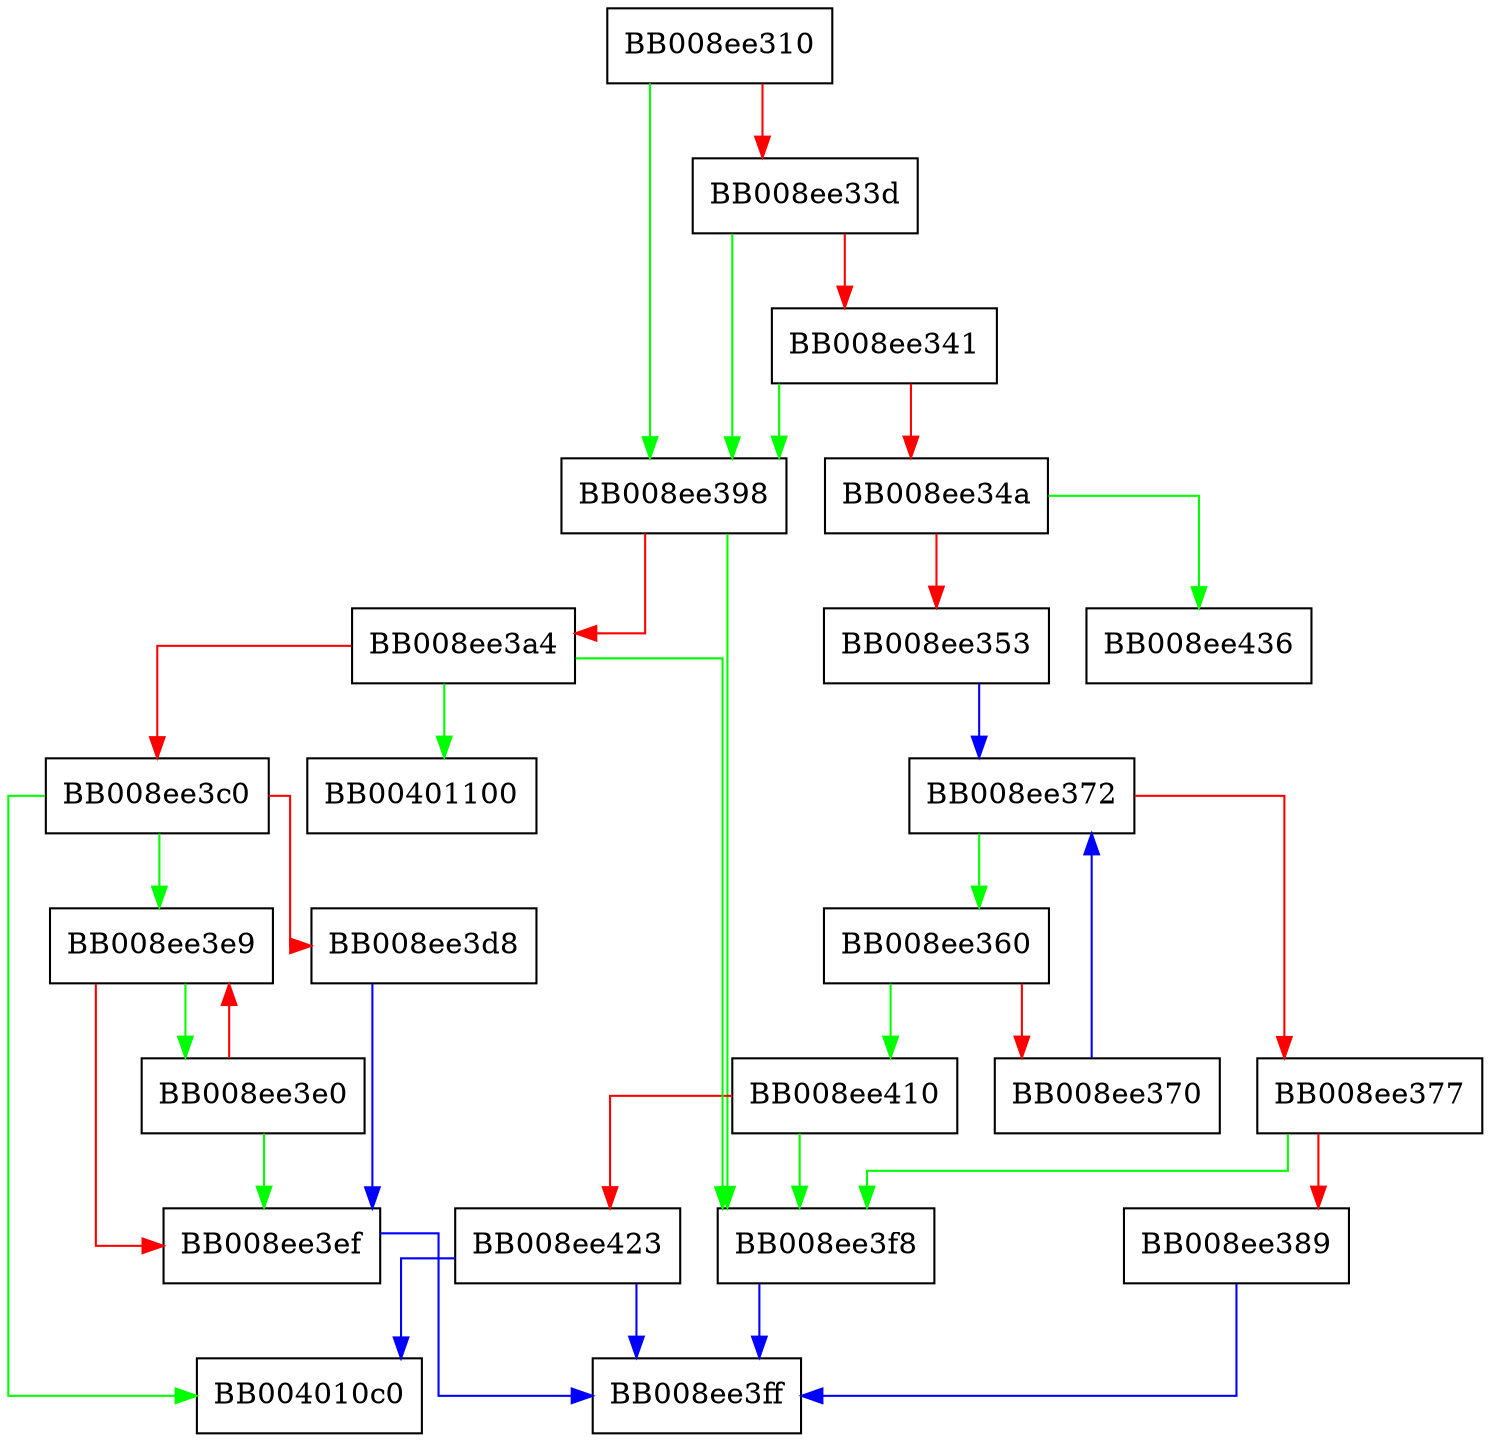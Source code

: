 digraph _dl_get_origin {
  node [shape="box"];
  graph [splines=ortho];
  BB008ee310 -> BB008ee398 [color="green"];
  BB008ee310 -> BB008ee33d [color="red"];
  BB008ee33d -> BB008ee398 [color="green"];
  BB008ee33d -> BB008ee341 [color="red"];
  BB008ee341 -> BB008ee398 [color="green"];
  BB008ee341 -> BB008ee34a [color="red"];
  BB008ee34a -> BB008ee436 [color="green"];
  BB008ee34a -> BB008ee353 [color="red"];
  BB008ee353 -> BB008ee372 [color="blue"];
  BB008ee360 -> BB008ee410 [color="green"];
  BB008ee360 -> BB008ee370 [color="red"];
  BB008ee370 -> BB008ee372 [color="blue"];
  BB008ee372 -> BB008ee360 [color="green"];
  BB008ee372 -> BB008ee377 [color="red"];
  BB008ee377 -> BB008ee3f8 [color="green"];
  BB008ee377 -> BB008ee389 [color="red"];
  BB008ee389 -> BB008ee3ff [color="blue"];
  BB008ee398 -> BB008ee3f8 [color="green"];
  BB008ee398 -> BB008ee3a4 [color="red"];
  BB008ee3a4 -> BB00401100 [color="green"];
  BB008ee3a4 -> BB008ee3f8 [color="green"];
  BB008ee3a4 -> BB008ee3c0 [color="red"];
  BB008ee3c0 -> BB004010c0 [color="green"];
  BB008ee3c0 -> BB008ee3e9 [color="green"];
  BB008ee3c0 -> BB008ee3d8 [color="red"];
  BB008ee3d8 -> BB008ee3ef [color="blue"];
  BB008ee3e0 -> BB008ee3ef [color="green"];
  BB008ee3e0 -> BB008ee3e9 [color="red"];
  BB008ee3e9 -> BB008ee3e0 [color="green"];
  BB008ee3e9 -> BB008ee3ef [color="red"];
  BB008ee3ef -> BB008ee3ff [color="blue"];
  BB008ee3f8 -> BB008ee3ff [color="blue"];
  BB008ee410 -> BB008ee3f8 [color="green"];
  BB008ee410 -> BB008ee423 [color="red"];
  BB008ee423 -> BB004010c0 [color="blue"];
  BB008ee423 -> BB008ee3ff [color="blue"];
}